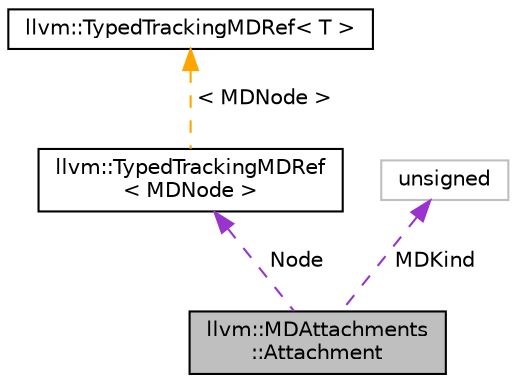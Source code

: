 digraph "llvm::MDAttachments::Attachment"
{
 // LATEX_PDF_SIZE
  bgcolor="transparent";
  edge [fontname="Helvetica",fontsize="10",labelfontname="Helvetica",labelfontsize="10"];
  node [fontname="Helvetica",fontsize="10",shape=record];
  Node1 [label="llvm::MDAttachments\l::Attachment",height=0.2,width=0.4,color="black", fillcolor="grey75", style="filled", fontcolor="black",tooltip=" "];
  Node2 -> Node1 [dir="back",color="darkorchid3",fontsize="10",style="dashed",label=" Node" ,fontname="Helvetica"];
  Node2 [label="llvm::TypedTrackingMDRef\l\< MDNode \>",height=0.2,width=0.4,color="black",URL="$classllvm_1_1TypedTrackingMDRef.html",tooltip=" "];
  Node3 -> Node2 [dir="back",color="orange",fontsize="10",style="dashed",label=" \< MDNode \>" ,fontname="Helvetica"];
  Node3 [label="llvm::TypedTrackingMDRef\< T \>",height=0.2,width=0.4,color="black",URL="$classllvm_1_1TypedTrackingMDRef.html",tooltip="Typed tracking ref."];
  Node4 -> Node1 [dir="back",color="darkorchid3",fontsize="10",style="dashed",label=" MDKind" ,fontname="Helvetica"];
  Node4 [label="unsigned",height=0.2,width=0.4,color="grey75",tooltip=" "];
}
